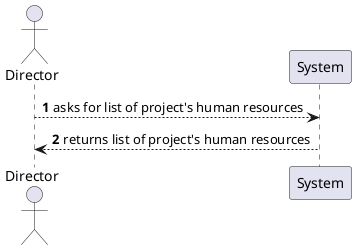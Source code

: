 @startuml
'https://plantuml.com/sequence-diagram

autonumber

Actor "Director" as actor

actor --> System: asks for list of project's human resources

System --> actor: returns list of project's human resources


@enduml